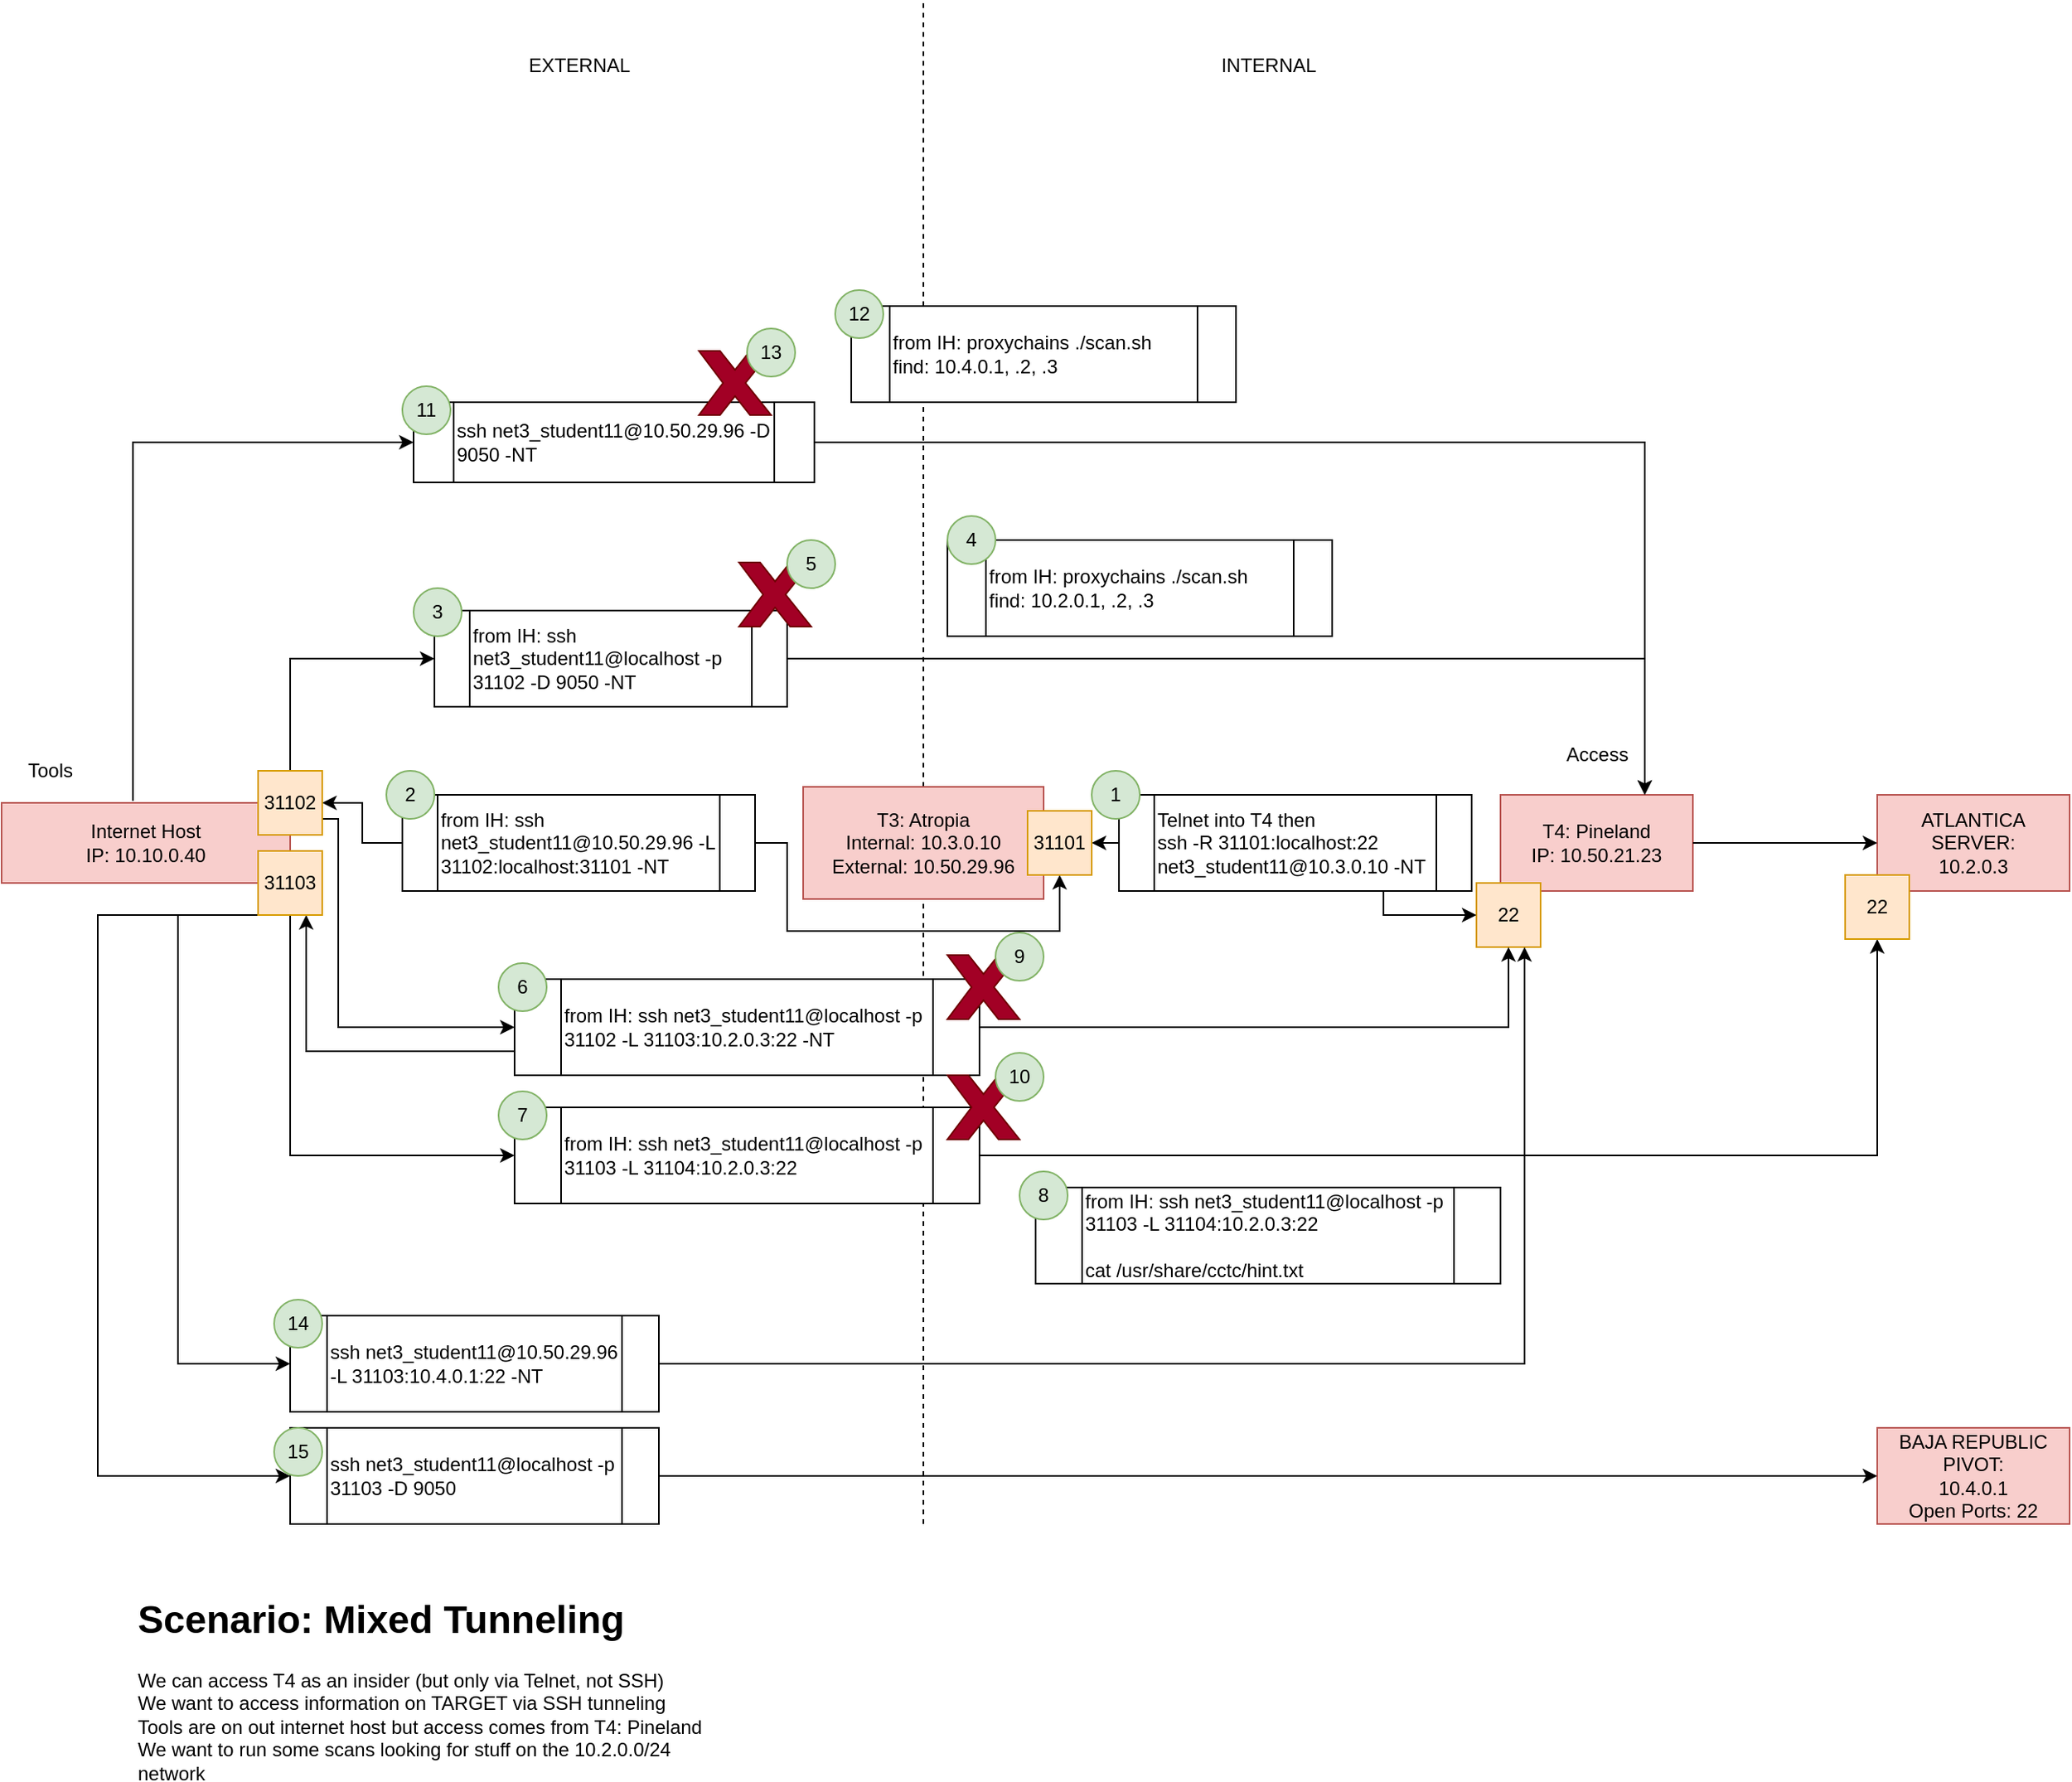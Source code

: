 <mxfile version="16.5.6" type="github">
  <diagram id="JSSCa7bkJR9PmikTlj4o" name="Page-1">
    <mxGraphModel dx="2333" dy="1881" grid="1" gridSize="10" guides="1" tooltips="1" connect="1" arrows="1" fold="1" page="1" pageScale="1" pageWidth="850" pageHeight="1100" math="0" shadow="0">
      <root>
        <mxCell id="0" />
        <mxCell id="1" parent="0" />
        <mxCell id="2QfLTyrHY2M2lkCo5Ux--4" value="" style="endArrow=none;dashed=1;html=1;rounded=0;startArrow=none;" parent="1" edge="1" source="2QfLTyrHY2M2lkCo5Ux--3">
          <mxGeometry width="50" height="50" relative="1" as="geometry">
            <mxPoint x="439.5" y="410" as="sourcePoint" />
            <mxPoint x="425" y="-280" as="targetPoint" />
          </mxGeometry>
        </mxCell>
        <mxCell id="J24ZNAqXqzgIBJFLbZun-23" value="" style="endArrow=none;dashed=1;html=1;rounded=0;" edge="1" parent="1" target="2QfLTyrHY2M2lkCo5Ux--3">
          <mxGeometry width="50" height="50" relative="1" as="geometry">
            <mxPoint x="425" y="670" as="sourcePoint" />
            <mxPoint x="439.5" y="90" as="targetPoint" />
          </mxGeometry>
        </mxCell>
        <mxCell id="J24ZNAqXqzgIBJFLbZun-10" value="" style="edgeStyle=orthogonalEdgeStyle;rounded=0;orthogonalLoop=1;jettySize=auto;html=1;entryX=0;entryY=0.5;entryDx=0;entryDy=0;startArrow=none;exitX=1;exitY=0.75;exitDx=0;exitDy=0;" edge="1" parent="1" source="2QfLTyrHY2M2lkCo5Ux--28" target="J24ZNAqXqzgIBJFLbZun-6">
          <mxGeometry relative="1" as="geometry">
            <mxPoint x="40" y="303" as="sourcePoint" />
            <Array as="points">
              <mxPoint x="60" y="230" />
              <mxPoint x="60" y="360" />
            </Array>
          </mxGeometry>
        </mxCell>
        <mxCell id="J24ZNAqXqzgIBJFLbZun-17" style="edgeStyle=orthogonalEdgeStyle;rounded=0;orthogonalLoop=1;jettySize=auto;html=1;exitX=0.5;exitY=1;exitDx=0;exitDy=0;entryX=0;entryY=0.5;entryDx=0;entryDy=0;" edge="1" parent="1" source="J24ZNAqXqzgIBJFLbZun-12" target="J24ZNAqXqzgIBJFLbZun-16">
          <mxGeometry relative="1" as="geometry" />
        </mxCell>
        <mxCell id="J24ZNAqXqzgIBJFLbZun-44" style="edgeStyle=orthogonalEdgeStyle;rounded=0;orthogonalLoop=1;jettySize=auto;html=1;exitX=0.455;exitY=-0.024;exitDx=0;exitDy=0;entryX=0;entryY=0.5;entryDx=0;entryDy=0;exitPerimeter=0;" edge="1" parent="1" source="2QfLTyrHY2M2lkCo5Ux--1" target="J24ZNAqXqzgIBJFLbZun-36">
          <mxGeometry relative="1" as="geometry">
            <Array as="points">
              <mxPoint x="-68" y="-5" />
            </Array>
          </mxGeometry>
        </mxCell>
        <mxCell id="2QfLTyrHY2M2lkCo5Ux--1" value="Internet Host&lt;br&gt;IP: 10.10.0.40" style="rounded=0;whiteSpace=wrap;html=1;fillColor=#f8cecc;strokeColor=#b85450;" parent="1" vertex="1">
          <mxGeometry x="-150" y="220" width="180" height="50" as="geometry" />
        </mxCell>
        <mxCell id="2QfLTyrHY2M2lkCo5Ux--2" value="Tools" style="text;html=1;align=center;verticalAlign=middle;resizable=0;points=[];autosize=1;strokeColor=none;fillColor=none;" parent="1" vertex="1">
          <mxGeometry x="-140" y="190" width="40" height="20" as="geometry" />
        </mxCell>
        <mxCell id="2QfLTyrHY2M2lkCo5Ux--5" value="EXTERNAL" style="text;html=1;align=center;verticalAlign=middle;resizable=0;points=[];autosize=1;strokeColor=none;fillColor=none;" parent="1" vertex="1">
          <mxGeometry x="170" y="-250" width="80" height="20" as="geometry" />
        </mxCell>
        <mxCell id="2QfLTyrHY2M2lkCo5Ux--6" value="INTERNAL" style="text;html=1;align=center;verticalAlign=middle;resizable=0;points=[];autosize=1;strokeColor=none;fillColor=none;" parent="1" vertex="1">
          <mxGeometry x="605" y="-250" width="70" height="20" as="geometry" />
        </mxCell>
        <mxCell id="2QfLTyrHY2M2lkCo5Ux--7" value="T4: Pineland&lt;br&gt;IP: 10.50.21.23" style="rounded=0;whiteSpace=wrap;html=1;fillColor=#f8cecc;strokeColor=#b85450;" parent="1" vertex="1">
          <mxGeometry x="785" y="215" width="120" height="60" as="geometry" />
        </mxCell>
        <mxCell id="2QfLTyrHY2M2lkCo5Ux--8" value="ATLANTICA SERVER:&lt;br&gt;10.2.0.3" style="rounded=0;whiteSpace=wrap;html=1;fillColor=#f8cecc;strokeColor=#b85450;" parent="1" vertex="1">
          <mxGeometry x="1020" y="215" width="120" height="60" as="geometry" />
        </mxCell>
        <mxCell id="2QfLTyrHY2M2lkCo5Ux--11" value="Access" style="text;html=1;align=center;verticalAlign=middle;resizable=0;points=[];autosize=1;strokeColor=none;fillColor=none;" parent="1" vertex="1">
          <mxGeometry x="820" y="180" width="50" height="20" as="geometry" />
        </mxCell>
        <mxCell id="2QfLTyrHY2M2lkCo5Ux--13" value="" style="endArrow=classic;html=1;rounded=0;exitX=1;exitY=0.5;exitDx=0;exitDy=0;" parent="1" source="2QfLTyrHY2M2lkCo5Ux--7" target="2QfLTyrHY2M2lkCo5Ux--8" edge="1">
          <mxGeometry width="50" height="50" relative="1" as="geometry">
            <mxPoint x="400" y="220" as="sourcePoint" />
            <mxPoint x="450" y="170" as="targetPoint" />
          </mxGeometry>
        </mxCell>
        <mxCell id="2QfLTyrHY2M2lkCo5Ux--18" value="22" style="whiteSpace=wrap;html=1;aspect=fixed;fillColor=#ffe6cc;strokeColor=#d79b00;" parent="1" vertex="1">
          <mxGeometry x="770" y="270" width="40" height="40" as="geometry" />
        </mxCell>
        <mxCell id="J24ZNAqXqzgIBJFLbZun-22" style="edgeStyle=orthogonalEdgeStyle;rounded=0;orthogonalLoop=1;jettySize=auto;html=1;exitX=0;exitY=0.5;exitDx=0;exitDy=0;entryX=1;entryY=0.5;entryDx=0;entryDy=0;" edge="1" parent="1" source="2QfLTyrHY2M2lkCo5Ux--14" target="2QfLTyrHY2M2lkCo5Ux--17">
          <mxGeometry relative="1" as="geometry" />
        </mxCell>
        <mxCell id="J24ZNAqXqzgIBJFLbZun-31" style="edgeStyle=orthogonalEdgeStyle;rounded=0;orthogonalLoop=1;jettySize=auto;html=1;exitX=0.75;exitY=1;exitDx=0;exitDy=0;entryX=0;entryY=0.5;entryDx=0;entryDy=0;" edge="1" parent="1" source="2QfLTyrHY2M2lkCo5Ux--14" target="2QfLTyrHY2M2lkCo5Ux--18">
          <mxGeometry relative="1" as="geometry">
            <Array as="points">
              <mxPoint x="712" y="290" />
            </Array>
          </mxGeometry>
        </mxCell>
        <mxCell id="2QfLTyrHY2M2lkCo5Ux--14" value="Telnet into T4 then&lt;br&gt;ssh -R 31101:localhost:22 net3_student11@10.3.0.10 -NT" style="shape=process;whiteSpace=wrap;html=1;backgroundOutline=1;align=left;" parent="1" vertex="1">
          <mxGeometry x="547" y="215" width="220" height="60" as="geometry" />
        </mxCell>
        <mxCell id="2QfLTyrHY2M2lkCo5Ux--21" value="1" style="ellipse;whiteSpace=wrap;html=1;aspect=fixed;fillColor=#d5e8d4;strokeColor=#82b366;" parent="1" vertex="1">
          <mxGeometry x="530" y="200" width="30" height="30" as="geometry" />
        </mxCell>
        <mxCell id="J24ZNAqXqzgIBJFLbZun-21" style="edgeStyle=orthogonalEdgeStyle;rounded=0;orthogonalLoop=1;jettySize=auto;html=1;exitX=1;exitY=0.5;exitDx=0;exitDy=0;entryX=0.5;entryY=1;entryDx=0;entryDy=0;" edge="1" parent="1" source="2QfLTyrHY2M2lkCo5Ux--22" target="2QfLTyrHY2M2lkCo5Ux--17">
          <mxGeometry relative="1" as="geometry">
            <Array as="points">
              <mxPoint x="340" y="245" />
              <mxPoint x="340" y="300" />
              <mxPoint x="510" y="300" />
            </Array>
          </mxGeometry>
        </mxCell>
        <mxCell id="J24ZNAqXqzgIBJFLbZun-26" style="edgeStyle=orthogonalEdgeStyle;rounded=0;orthogonalLoop=1;jettySize=auto;html=1;exitX=0;exitY=0.5;exitDx=0;exitDy=0;entryX=1;entryY=0.5;entryDx=0;entryDy=0;" edge="1" parent="1" source="2QfLTyrHY2M2lkCo5Ux--22" target="2QfLTyrHY2M2lkCo5Ux--28">
          <mxGeometry relative="1" as="geometry" />
        </mxCell>
        <mxCell id="2QfLTyrHY2M2lkCo5Ux--22" value="from IH: ssh net3_student11@10.50.29.96 -L 31102:localhost:31101 -NT" style="shape=process;whiteSpace=wrap;html=1;backgroundOutline=1;align=left;" parent="1" vertex="1">
          <mxGeometry x="100" y="215" width="220" height="60" as="geometry" />
        </mxCell>
        <mxCell id="2QfLTyrHY2M2lkCo5Ux--24" value="2" style="ellipse;whiteSpace=wrap;html=1;aspect=fixed;fillColor=#d5e8d4;strokeColor=#82b366;" parent="1" vertex="1">
          <mxGeometry x="90" y="200" width="30" height="30" as="geometry" />
        </mxCell>
        <mxCell id="2QfLTyrHY2M2lkCo5Ux--29" value="&lt;h1&gt;Scenario: Mixed Tunneling&lt;/h1&gt;&lt;span&gt;We can access T4 as an insider (but only via Telnet, not SSH)&lt;/span&gt;&lt;br&gt;&lt;span&gt;We want to access information on TARGET via SSH tunneling&lt;/span&gt;&lt;br&gt;&lt;span&gt;Tools are on out internet host but access comes from T4: Pineland&lt;br&gt;We want to run some scans looking for stuff on the 10.2.0.0/24 network&lt;/span&gt;" style="text;html=1;strokeColor=none;fillColor=none;spacing=5;spacingTop=-20;whiteSpace=wrap;overflow=hidden;rounded=0;" parent="1" vertex="1">
          <mxGeometry x="-70" y="710" width="380" height="120" as="geometry" />
        </mxCell>
        <mxCell id="J24ZNAqXqzgIBJFLbZun-27" style="edgeStyle=orthogonalEdgeStyle;rounded=0;orthogonalLoop=1;jettySize=auto;html=1;exitX=1;exitY=0.5;exitDx=0;exitDy=0;entryX=0.75;entryY=0;entryDx=0;entryDy=0;" edge="1" parent="1" source="2QfLTyrHY2M2lkCo5Ux--31" target="2QfLTyrHY2M2lkCo5Ux--7">
          <mxGeometry relative="1" as="geometry" />
        </mxCell>
        <mxCell id="2QfLTyrHY2M2lkCo5Ux--31" value="from IH: ssh net3_student11@localhost -p 31102 -D 9050 -NT" style="shape=process;whiteSpace=wrap;html=1;backgroundOutline=1;align=left;" parent="1" vertex="1">
          <mxGeometry x="120" y="100" width="220" height="60" as="geometry" />
        </mxCell>
        <mxCell id="2QfLTyrHY2M2lkCo5Ux--39" value="3" style="ellipse;whiteSpace=wrap;html=1;aspect=fixed;fillColor=#d5e8d4;strokeColor=#82b366;" parent="1" vertex="1">
          <mxGeometry x="107" y="86" width="30" height="30" as="geometry" />
        </mxCell>
        <mxCell id="2QfLTyrHY2M2lkCo5Ux--42" value="from IH: proxychains ./scan.sh&lt;br&gt;find: 10.2.0.1, .2, .3" style="shape=process;whiteSpace=wrap;html=1;backgroundOutline=1;align=left;" parent="1" vertex="1">
          <mxGeometry x="440" y="56" width="240" height="60" as="geometry" />
        </mxCell>
        <mxCell id="2QfLTyrHY2M2lkCo5Ux--43" value="4" style="ellipse;whiteSpace=wrap;html=1;aspect=fixed;fillColor=#d5e8d4;strokeColor=#82b366;" parent="1" vertex="1">
          <mxGeometry x="440" y="41" width="30" height="30" as="geometry" />
        </mxCell>
        <mxCell id="J24ZNAqXqzgIBJFLbZun-11" style="edgeStyle=orthogonalEdgeStyle;rounded=0;orthogonalLoop=1;jettySize=auto;html=1;entryX=0.5;entryY=1;entryDx=0;entryDy=0;" edge="1" parent="1" source="J24ZNAqXqzgIBJFLbZun-6" target="2QfLTyrHY2M2lkCo5Ux--18">
          <mxGeometry relative="1" as="geometry">
            <mxPoint x="1070" y="310" as="targetPoint" />
          </mxGeometry>
        </mxCell>
        <mxCell id="J24ZNAqXqzgIBJFLbZun-29" style="edgeStyle=orthogonalEdgeStyle;rounded=0;orthogonalLoop=1;jettySize=auto;html=1;exitX=0;exitY=0.75;exitDx=0;exitDy=0;entryX=0.75;entryY=1;entryDx=0;entryDy=0;" edge="1" parent="1" source="J24ZNAqXqzgIBJFLbZun-6" target="J24ZNAqXqzgIBJFLbZun-12">
          <mxGeometry relative="1" as="geometry" />
        </mxCell>
        <mxCell id="J24ZNAqXqzgIBJFLbZun-6" value="from IH:&amp;nbsp;ssh net3_student11@localhost -p 31102 -L 31103:10.2.0.3:22 -NT" style="shape=process;whiteSpace=wrap;html=1;backgroundOutline=1;align=left;" vertex="1" parent="1">
          <mxGeometry x="170" y="330" width="290" height="60" as="geometry" />
        </mxCell>
        <mxCell id="J24ZNAqXqzgIBJFLbZun-56" style="edgeStyle=orthogonalEdgeStyle;rounded=0;orthogonalLoop=1;jettySize=auto;html=1;exitX=0.25;exitY=1;exitDx=0;exitDy=0;entryX=0;entryY=0.5;entryDx=0;entryDy=0;" edge="1" parent="1" source="J24ZNAqXqzgIBJFLbZun-12" target="J24ZNAqXqzgIBJFLbZun-55">
          <mxGeometry relative="1" as="geometry">
            <Array as="points">
              <mxPoint x="-40" y="290" />
              <mxPoint x="-40" y="570" />
            </Array>
          </mxGeometry>
        </mxCell>
        <mxCell id="J24ZNAqXqzgIBJFLbZun-62" style="edgeStyle=orthogonalEdgeStyle;rounded=0;orthogonalLoop=1;jettySize=auto;html=1;exitX=0;exitY=1;exitDx=0;exitDy=0;entryX=0;entryY=0.5;entryDx=0;entryDy=0;" edge="1" parent="1" source="J24ZNAqXqzgIBJFLbZun-12" target="J24ZNAqXqzgIBJFLbZun-60">
          <mxGeometry relative="1" as="geometry">
            <Array as="points">
              <mxPoint x="-90" y="290" />
              <mxPoint x="-90" y="640" />
            </Array>
          </mxGeometry>
        </mxCell>
        <mxCell id="J24ZNAqXqzgIBJFLbZun-12" value="31103" style="whiteSpace=wrap;html=1;aspect=fixed;fillColor=#ffe6cc;strokeColor=#d79b00;" vertex="1" parent="1">
          <mxGeometry x="10" y="250" width="40" height="40" as="geometry" />
        </mxCell>
        <mxCell id="J24ZNAqXqzgIBJFLbZun-15" value="6" style="ellipse;whiteSpace=wrap;html=1;aspect=fixed;fillColor=#d5e8d4;strokeColor=#82b366;" vertex="1" parent="1">
          <mxGeometry x="160" y="320" width="30" height="30" as="geometry" />
        </mxCell>
        <mxCell id="J24ZNAqXqzgIBJFLbZun-33" style="edgeStyle=orthogonalEdgeStyle;rounded=0;orthogonalLoop=1;jettySize=auto;html=1;exitX=1;exitY=0.5;exitDx=0;exitDy=0;entryX=0.5;entryY=1;entryDx=0;entryDy=0;" edge="1" parent="1" source="J24ZNAqXqzgIBJFLbZun-16" target="J24ZNAqXqzgIBJFLbZun-32">
          <mxGeometry relative="1" as="geometry" />
        </mxCell>
        <mxCell id="J24ZNAqXqzgIBJFLbZun-16" value="from IH:&amp;nbsp;ssh net3_student11@localhost -p 31103 -L 31104:10.2.0.3:22" style="shape=process;whiteSpace=wrap;html=1;backgroundOutline=1;align=left;" vertex="1" parent="1">
          <mxGeometry x="170" y="410" width="290" height="60" as="geometry" />
        </mxCell>
        <mxCell id="J24ZNAqXqzgIBJFLbZun-18" value="7" style="ellipse;whiteSpace=wrap;html=1;aspect=fixed;fillColor=#d5e8d4;strokeColor=#82b366;" vertex="1" parent="1">
          <mxGeometry x="160" y="400" width="30" height="30" as="geometry" />
        </mxCell>
        <mxCell id="J24ZNAqXqzgIBJFLbZun-25" style="edgeStyle=orthogonalEdgeStyle;rounded=0;orthogonalLoop=1;jettySize=auto;html=1;exitX=0.5;exitY=0;exitDx=0;exitDy=0;entryX=0;entryY=0.5;entryDx=0;entryDy=0;" edge="1" parent="1" source="2QfLTyrHY2M2lkCo5Ux--28" target="2QfLTyrHY2M2lkCo5Ux--31">
          <mxGeometry relative="1" as="geometry" />
        </mxCell>
        <mxCell id="2QfLTyrHY2M2lkCo5Ux--28" value="31102" style="whiteSpace=wrap;html=1;aspect=fixed;fillColor=#ffe6cc;strokeColor=#d79b00;" parent="1" vertex="1">
          <mxGeometry x="10" y="200" width="40" height="40" as="geometry" />
        </mxCell>
        <mxCell id="2QfLTyrHY2M2lkCo5Ux--3" value="T3: Atropia&lt;br&gt;Internal: 10.3.0.10&lt;br&gt;External: 10.50.29.96" style="rounded=0;whiteSpace=wrap;html=1;fillColor=#f8cecc;strokeColor=#b85450;" parent="1" vertex="1">
          <mxGeometry x="350" y="210" width="150" height="70" as="geometry" />
        </mxCell>
        <mxCell id="2QfLTyrHY2M2lkCo5Ux--17" value="31101" style="whiteSpace=wrap;html=1;aspect=fixed;fillColor=#ffe6cc;strokeColor=#d79b00;" parent="1" vertex="1">
          <mxGeometry x="490" y="225" width="40" height="40" as="geometry" />
        </mxCell>
        <mxCell id="J24ZNAqXqzgIBJFLbZun-32" value="22" style="whiteSpace=wrap;html=1;aspect=fixed;fillColor=#ffe6cc;strokeColor=#d79b00;" vertex="1" parent="1">
          <mxGeometry x="1000" y="265" width="40" height="40" as="geometry" />
        </mxCell>
        <mxCell id="J24ZNAqXqzgIBJFLbZun-34" value="&lt;div&gt;from IH: ssh net3_student11@localhost -p 31103 -L 31104:10.2.0.3:22&lt;/div&gt;&lt;div&gt;&lt;br&gt;&lt;/div&gt;&lt;div&gt;cat /usr/share/cctc/hint.txt&lt;/div&gt;" style="shape=process;whiteSpace=wrap;html=1;backgroundOutline=1;align=left;" vertex="1" parent="1">
          <mxGeometry x="495" y="460" width="290" height="60" as="geometry" />
        </mxCell>
        <mxCell id="J24ZNAqXqzgIBJFLbZun-35" value="8" style="ellipse;whiteSpace=wrap;html=1;aspect=fixed;fillColor=#d5e8d4;strokeColor=#82b366;" vertex="1" parent="1">
          <mxGeometry x="485" y="450" width="30" height="30" as="geometry" />
        </mxCell>
        <mxCell id="J24ZNAqXqzgIBJFLbZun-45" style="edgeStyle=orthogonalEdgeStyle;rounded=0;orthogonalLoop=1;jettySize=auto;html=1;exitX=1;exitY=0.5;exitDx=0;exitDy=0;entryX=0.75;entryY=0;entryDx=0;entryDy=0;" edge="1" parent="1" source="J24ZNAqXqzgIBJFLbZun-36" target="2QfLTyrHY2M2lkCo5Ux--7">
          <mxGeometry relative="1" as="geometry" />
        </mxCell>
        <mxCell id="J24ZNAqXqzgIBJFLbZun-36" value="ssh net3_student11@10.50.29.96 -D 9050 -NT" style="shape=process;whiteSpace=wrap;html=1;backgroundOutline=1;align=left;" vertex="1" parent="1">
          <mxGeometry x="107" y="-30" width="250" height="50" as="geometry" />
        </mxCell>
        <mxCell id="J24ZNAqXqzgIBJFLbZun-37" value="" style="verticalLabelPosition=bottom;verticalAlign=top;html=1;shape=mxgraph.basic.x;fillColor=#a20025;fontColor=#ffffff;strokeColor=#6F0000;" vertex="1" parent="1">
          <mxGeometry x="310" y="70" width="45" height="40" as="geometry" />
        </mxCell>
        <mxCell id="J24ZNAqXqzgIBJFLbZun-3" value="5" style="ellipse;whiteSpace=wrap;html=1;aspect=fixed;fillColor=#d5e8d4;strokeColor=#82b366;" vertex="1" parent="1">
          <mxGeometry x="340" y="56" width="30" height="30" as="geometry" />
        </mxCell>
        <mxCell id="J24ZNAqXqzgIBJFLbZun-40" value="" style="verticalLabelPosition=bottom;verticalAlign=top;html=1;shape=mxgraph.basic.x;fillColor=#a20025;fontColor=#ffffff;strokeColor=#6F0000;" vertex="1" parent="1">
          <mxGeometry x="440" y="315" width="45" height="40" as="geometry" />
        </mxCell>
        <mxCell id="J24ZNAqXqzgIBJFLbZun-41" value="9" style="ellipse;whiteSpace=wrap;html=1;aspect=fixed;fillColor=#d5e8d4;strokeColor=#82b366;" vertex="1" parent="1">
          <mxGeometry x="470" y="301" width="30" height="30" as="geometry" />
        </mxCell>
        <mxCell id="J24ZNAqXqzgIBJFLbZun-42" value="" style="verticalLabelPosition=bottom;verticalAlign=top;html=1;shape=mxgraph.basic.x;fillColor=#a20025;fontColor=#ffffff;strokeColor=#6F0000;" vertex="1" parent="1">
          <mxGeometry x="440" y="390" width="45" height="40" as="geometry" />
        </mxCell>
        <mxCell id="J24ZNAqXqzgIBJFLbZun-43" value="10" style="ellipse;whiteSpace=wrap;html=1;aspect=fixed;fillColor=#d5e8d4;strokeColor=#82b366;" vertex="1" parent="1">
          <mxGeometry x="470" y="376" width="30" height="30" as="geometry" />
        </mxCell>
        <mxCell id="J24ZNAqXqzgIBJFLbZun-46" value="11" style="ellipse;whiteSpace=wrap;html=1;aspect=fixed;fillColor=#d5e8d4;strokeColor=#82b366;" vertex="1" parent="1">
          <mxGeometry x="100" y="-40" width="30" height="30" as="geometry" />
        </mxCell>
        <mxCell id="J24ZNAqXqzgIBJFLbZun-47" value="from IH: proxychains ./scan.sh&lt;br&gt;find: 10.4.0.1, .2, .3" style="shape=process;whiteSpace=wrap;html=1;backgroundOutline=1;align=left;" vertex="1" parent="1">
          <mxGeometry x="380" y="-90" width="240" height="60" as="geometry" />
        </mxCell>
        <mxCell id="J24ZNAqXqzgIBJFLbZun-49" value="12" style="ellipse;whiteSpace=wrap;html=1;aspect=fixed;fillColor=#d5e8d4;strokeColor=#82b366;" vertex="1" parent="1">
          <mxGeometry x="370" y="-100" width="30" height="30" as="geometry" />
        </mxCell>
        <mxCell id="J24ZNAqXqzgIBJFLbZun-52" value="BAJA REPUBLIC PIVOT:&lt;br&gt;10.4.0.1&lt;br&gt;Open Ports: 22" style="rounded=0;whiteSpace=wrap;html=1;fillColor=#f8cecc;strokeColor=#b85450;" vertex="1" parent="1">
          <mxGeometry x="1020" y="610" width="120" height="60" as="geometry" />
        </mxCell>
        <mxCell id="J24ZNAqXqzgIBJFLbZun-53" value="" style="verticalLabelPosition=bottom;verticalAlign=top;html=1;shape=mxgraph.basic.x;fillColor=#a20025;fontColor=#ffffff;strokeColor=#6F0000;" vertex="1" parent="1">
          <mxGeometry x="285" y="-62" width="45" height="40" as="geometry" />
        </mxCell>
        <mxCell id="J24ZNAqXqzgIBJFLbZun-54" value="13" style="ellipse;whiteSpace=wrap;html=1;aspect=fixed;fillColor=#d5e8d4;strokeColor=#82b366;" vertex="1" parent="1">
          <mxGeometry x="315" y="-76" width="30" height="30" as="geometry" />
        </mxCell>
        <mxCell id="J24ZNAqXqzgIBJFLbZun-59" style="edgeStyle=orthogonalEdgeStyle;rounded=0;orthogonalLoop=1;jettySize=auto;html=1;exitX=1;exitY=0.5;exitDx=0;exitDy=0;entryX=0.75;entryY=1;entryDx=0;entryDy=0;" edge="1" parent="1" source="J24ZNAqXqzgIBJFLbZun-55" target="2QfLTyrHY2M2lkCo5Ux--18">
          <mxGeometry relative="1" as="geometry" />
        </mxCell>
        <mxCell id="J24ZNAqXqzgIBJFLbZun-55" value="ssh net3_student11@10.50.29.96 -L 31103:10.4.0.1:22 -NT" style="shape=process;whiteSpace=wrap;html=1;backgroundOutline=1;align=left;" vertex="1" parent="1">
          <mxGeometry x="30" y="540" width="230" height="60" as="geometry" />
        </mxCell>
        <mxCell id="J24ZNAqXqzgIBJFLbZun-57" value="14" style="ellipse;whiteSpace=wrap;html=1;aspect=fixed;fillColor=#d5e8d4;strokeColor=#82b366;" vertex="1" parent="1">
          <mxGeometry x="20" y="530" width="30" height="30" as="geometry" />
        </mxCell>
        <mxCell id="J24ZNAqXqzgIBJFLbZun-63" style="edgeStyle=orthogonalEdgeStyle;rounded=0;orthogonalLoop=1;jettySize=auto;html=1;exitX=1;exitY=0.5;exitDx=0;exitDy=0;entryX=0;entryY=0.5;entryDx=0;entryDy=0;" edge="1" parent="1" source="J24ZNAqXqzgIBJFLbZun-60" target="J24ZNAqXqzgIBJFLbZun-52">
          <mxGeometry relative="1" as="geometry" />
        </mxCell>
        <mxCell id="J24ZNAqXqzgIBJFLbZun-60" value="ssh net3_student11@localhost -p 31103 -D 9050" style="shape=process;whiteSpace=wrap;html=1;backgroundOutline=1;align=left;" vertex="1" parent="1">
          <mxGeometry x="30" y="610" width="230" height="60" as="geometry" />
        </mxCell>
        <mxCell id="J24ZNAqXqzgIBJFLbZun-61" value="15" style="ellipse;whiteSpace=wrap;html=1;aspect=fixed;fillColor=#d5e8d4;strokeColor=#82b366;" vertex="1" parent="1">
          <mxGeometry x="20" y="610" width="30" height="30" as="geometry" />
        </mxCell>
      </root>
    </mxGraphModel>
  </diagram>
</mxfile>
